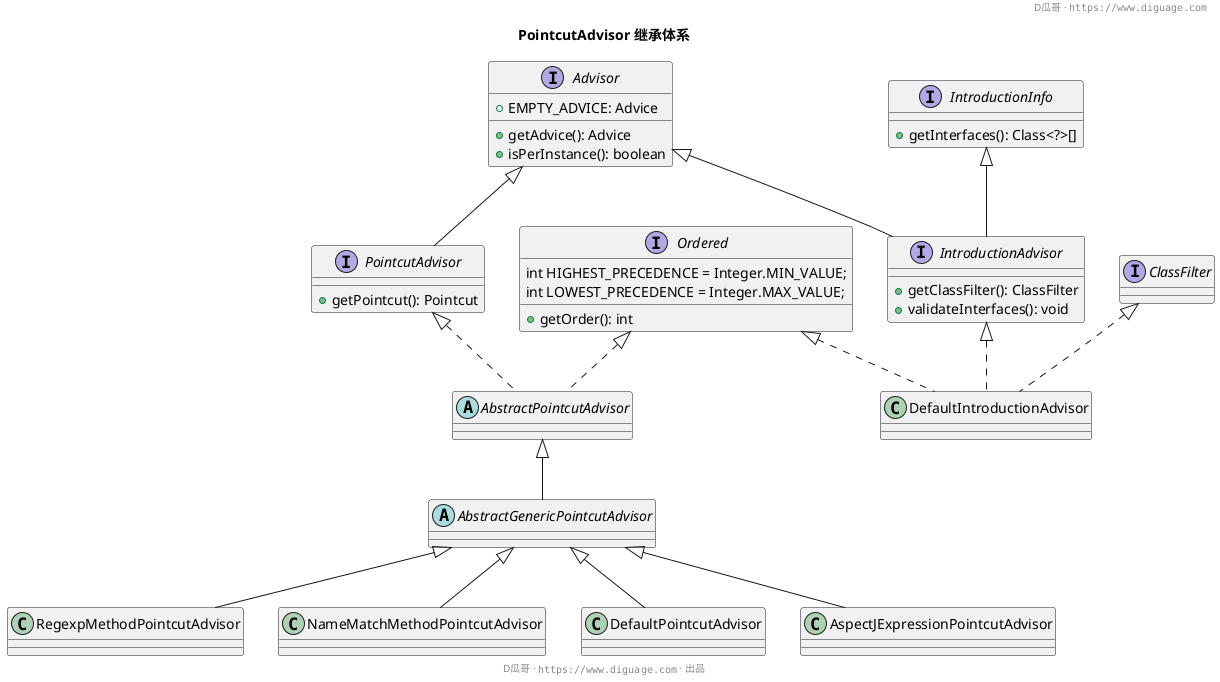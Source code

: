 @startuml
header D瓜哥 · ""https://www.diguage.com""

title **PointcutAdvisor 继承体系**


interface Advisor {
	+ EMPTY_ADVICE: Advice

	+ getAdvice(): Advice
	+isPerInstance(): boolean
}

interface PointcutAdvisor extends Advisor {
    + getPointcut(): Pointcut
}

interface IntroductionInfo {
	+ getInterfaces(): Class<?>[]
}

interface IntroductionAdvisor extends Advisor, IntroductionInfo {
    + getClassFilter(): ClassFilter
	+ validateInterfaces(): void
}

interface Ordered {
	int HIGHEST_PRECEDENCE = Integer.MIN_VALUE;
	int LOWEST_PRECEDENCE = Integer.MAX_VALUE;

	+ getOrder(): int
}

class DefaultIntroductionAdvisor implements IntroductionAdvisor, ClassFilter, Ordered

abstract class AbstractPointcutAdvisor implements PointcutAdvisor, Ordered

abstract class AbstractGenericPointcutAdvisor extends AbstractPointcutAdvisor

class RegexpMethodPointcutAdvisor extends AbstractGenericPointcutAdvisor

class NameMatchMethodPointcutAdvisor extends AbstractGenericPointcutAdvisor

class DefaultPointcutAdvisor extends AbstractGenericPointcutAdvisor

class AspectJExpressionPointcutAdvisor extends AbstractGenericPointcutAdvisor


footer D瓜哥 · ""https://www.diguage.com"" · 出品
@enduml